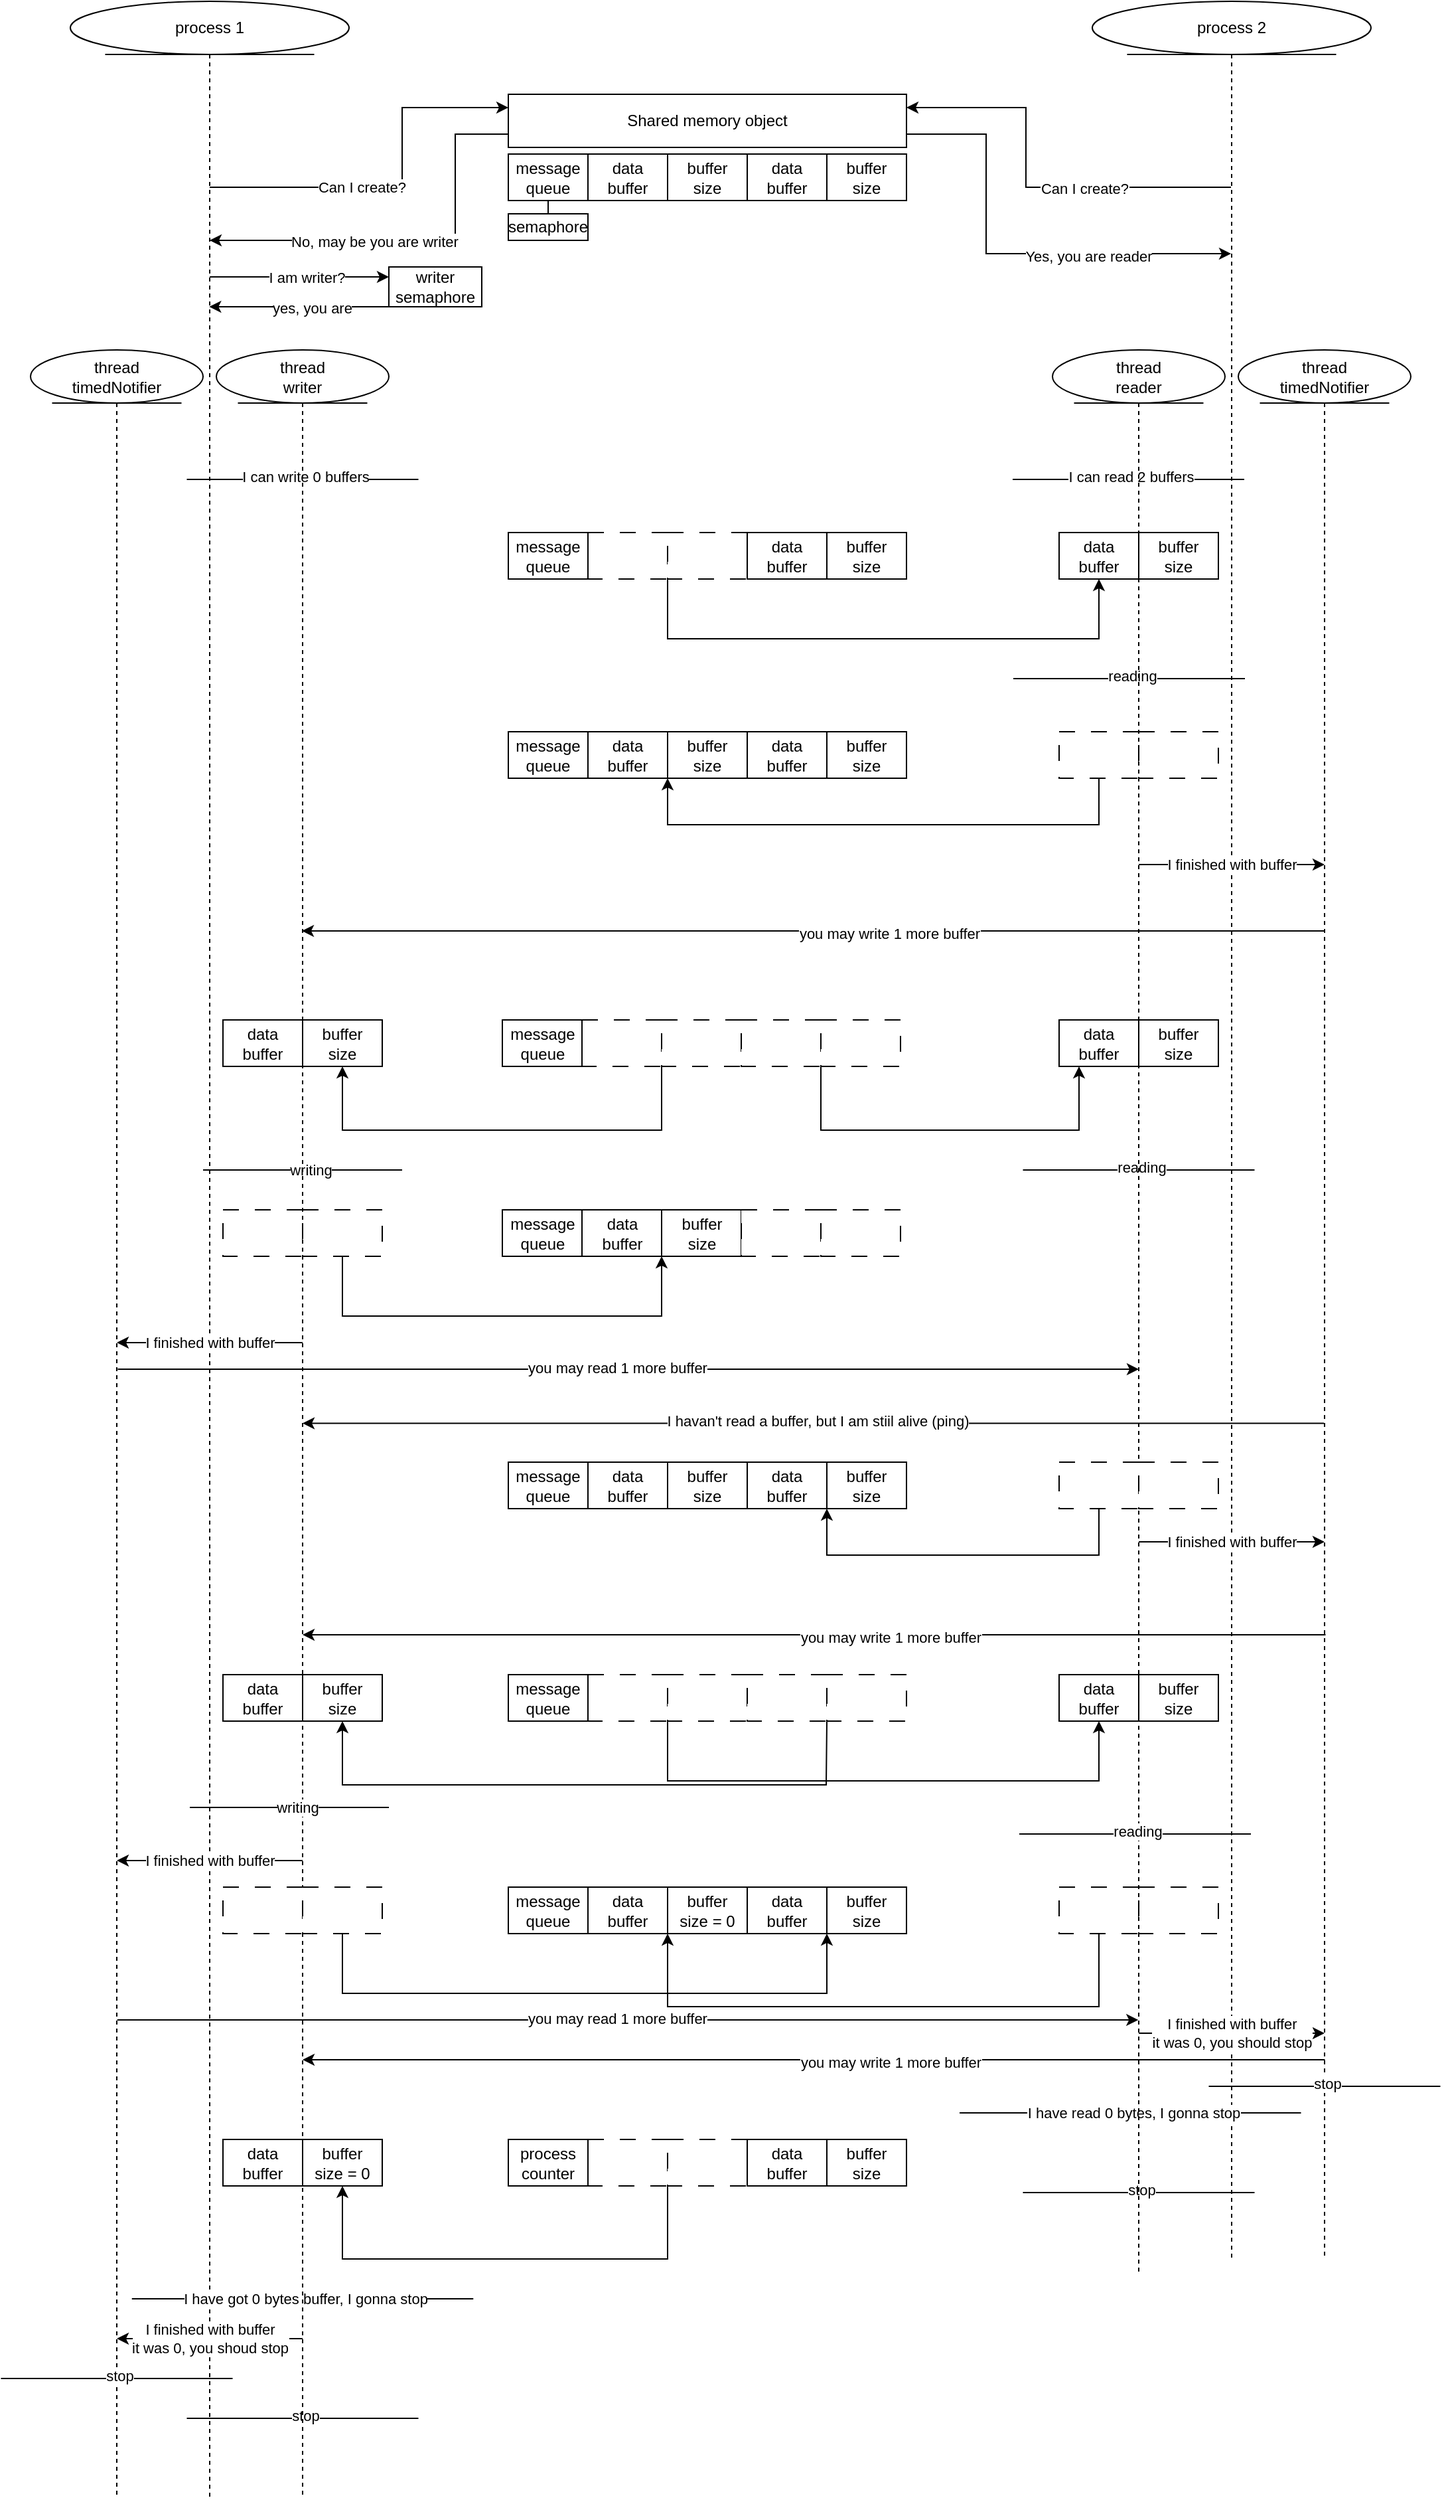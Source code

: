 <mxfile version="24.5.4" type="device">
  <diagram name="Страница — 1" id="9I8aXV5J5BkNfaQTiB17">
    <mxGraphModel dx="2069" dy="820" grid="1" gridSize="10" guides="1" tooltips="1" connect="1" arrows="1" fold="1" page="1" pageScale="1" pageWidth="827" pageHeight="1169" math="0" shadow="0">
      <root>
        <mxCell id="0" />
        <mxCell id="1" parent="0" />
        <mxCell id="X78c8GKSbH_yiS5C05WD-1" value="process 2" style="shape=umlLifeline;perimeter=lifelinePerimeter;whiteSpace=wrap;html=1;container=1;dropTarget=0;collapsible=0;recursiveResize=0;outlineConnect=0;portConstraint=eastwest;newEdgeStyle={&quot;curved&quot;:0,&quot;rounded&quot;:0};participant=umlEntity;size=40;" parent="1" vertex="1">
          <mxGeometry x="670" y="40" width="210" height="1700" as="geometry" />
        </mxCell>
        <mxCell id="X78c8GKSbH_yiS5C05WD-3" value="process 1" style="shape=umlLifeline;perimeter=lifelinePerimeter;whiteSpace=wrap;html=1;container=1;dropTarget=0;collapsible=0;recursiveResize=0;outlineConnect=0;portConstraint=eastwest;newEdgeStyle={&quot;curved&quot;:0,&quot;rounded&quot;:0};participant=umlEntity;" parent="1" vertex="1">
          <mxGeometry x="-100" y="40" width="210" height="1880" as="geometry" />
        </mxCell>
        <mxCell id="X78c8GKSbH_yiS5C05WD-4" value="Shared memory object" style="rounded=0;whiteSpace=wrap;html=1;" parent="1" vertex="1">
          <mxGeometry x="230" y="110" width="300" height="40" as="geometry" />
        </mxCell>
        <mxCell id="X78c8GKSbH_yiS5C05WD-5" value="data&lt;br&gt;buffer" style="rounded=0;whiteSpace=wrap;html=1;" parent="1" vertex="1">
          <mxGeometry x="290" y="155" width="60" height="35" as="geometry" />
        </mxCell>
        <mxCell id="X78c8GKSbH_yiS5C05WD-6" value="buffer&lt;br&gt;size" style="rounded=0;whiteSpace=wrap;html=1;" parent="1" vertex="1">
          <mxGeometry x="350" y="155" width="60" height="35" as="geometry" />
        </mxCell>
        <mxCell id="X78c8GKSbH_yiS5C05WD-7" value="message&lt;br&gt;queue" style="rounded=0;whiteSpace=wrap;html=1;" parent="1" vertex="1">
          <mxGeometry x="230" y="155" width="60" height="35" as="geometry" />
        </mxCell>
        <mxCell id="X78c8GKSbH_yiS5C05WD-9" value="data&lt;br&gt;buffer" style="rounded=0;whiteSpace=wrap;html=1;" parent="1" vertex="1">
          <mxGeometry x="410" y="155" width="60" height="35" as="geometry" />
        </mxCell>
        <mxCell id="X78c8GKSbH_yiS5C05WD-10" value="buffer&lt;div&gt;size&lt;/div&gt;" style="rounded=0;whiteSpace=wrap;html=1;" parent="1" vertex="1">
          <mxGeometry x="470" y="155" width="60" height="35" as="geometry" />
        </mxCell>
        <mxCell id="X78c8GKSbH_yiS5C05WD-11" value="" style="endArrow=classic;html=1;rounded=0;entryX=0;entryY=0.25;entryDx=0;entryDy=0;" parent="1" source="X78c8GKSbH_yiS5C05WD-3" target="X78c8GKSbH_yiS5C05WD-4" edge="1">
          <mxGeometry width="50" height="50" relative="1" as="geometry">
            <mxPoint x="390" y="450" as="sourcePoint" />
            <mxPoint x="250" y="200" as="targetPoint" />
            <Array as="points">
              <mxPoint x="150" y="180" />
              <mxPoint x="150" y="120" />
            </Array>
          </mxGeometry>
        </mxCell>
        <mxCell id="X78c8GKSbH_yiS5C05WD-12" value="Can I create?&amp;nbsp;" style="edgeLabel;html=1;align=center;verticalAlign=middle;resizable=0;points=[];" parent="X78c8GKSbH_yiS5C05WD-11" vertex="1" connectable="0">
          <mxGeometry x="-0.197" relative="1" as="geometry">
            <mxPoint x="1" as="offset" />
          </mxGeometry>
        </mxCell>
        <mxCell id="X78c8GKSbH_yiS5C05WD-13" value="" style="endArrow=classic;html=1;rounded=0;entryX=1;entryY=0.25;entryDx=0;entryDy=0;" parent="1" source="X78c8GKSbH_yiS5C05WD-1" target="X78c8GKSbH_yiS5C05WD-4" edge="1">
          <mxGeometry width="50" height="50" relative="1" as="geometry">
            <mxPoint x="624.5" y="240" as="sourcePoint" />
            <mxPoint x="282" y="190" as="targetPoint" />
            <Array as="points">
              <mxPoint x="620" y="180" />
              <mxPoint x="620" y="120" />
            </Array>
          </mxGeometry>
        </mxCell>
        <mxCell id="X78c8GKSbH_yiS5C05WD-14" value="Can I create?" style="edgeLabel;html=1;align=center;verticalAlign=middle;resizable=0;points=[];" parent="X78c8GKSbH_yiS5C05WD-13" vertex="1" connectable="0">
          <mxGeometry x="-0.27" y="1" relative="1" as="geometry">
            <mxPoint as="offset" />
          </mxGeometry>
        </mxCell>
        <mxCell id="X78c8GKSbH_yiS5C05WD-19" value="" style="rounded=0;whiteSpace=wrap;html=1;dashed=1;dashPattern=12 12;" parent="1" vertex="1">
          <mxGeometry x="290" y="440" width="60" height="35" as="geometry" />
        </mxCell>
        <mxCell id="X78c8GKSbH_yiS5C05WD-20" value="" style="rounded=0;whiteSpace=wrap;html=1;dashed=1;dashPattern=12 12;" parent="1" vertex="1">
          <mxGeometry x="350" y="440" width="60" height="35" as="geometry" />
        </mxCell>
        <mxCell id="X78c8GKSbH_yiS5C05WD-21" value="message&lt;br&gt;queue" style="rounded=0;whiteSpace=wrap;html=1;" parent="1" vertex="1">
          <mxGeometry x="230" y="440" width="60" height="35" as="geometry" />
        </mxCell>
        <mxCell id="X78c8GKSbH_yiS5C05WD-22" value="data&lt;br&gt;buffer" style="rounded=0;whiteSpace=wrap;html=1;" parent="1" vertex="1">
          <mxGeometry x="410" y="440" width="60" height="35" as="geometry" />
        </mxCell>
        <mxCell id="X78c8GKSbH_yiS5C05WD-23" value="buffer&lt;div&gt;size&lt;/div&gt;" style="rounded=0;whiteSpace=wrap;html=1;" parent="1" vertex="1">
          <mxGeometry x="470" y="440" width="60" height="35" as="geometry" />
        </mxCell>
        <mxCell id="X78c8GKSbH_yiS5C05WD-24" value="data&lt;br&gt;buffer" style="rounded=0;whiteSpace=wrap;html=1;" parent="1" vertex="1">
          <mxGeometry x="645" y="440" width="60" height="35" as="geometry" />
        </mxCell>
        <mxCell id="X78c8GKSbH_yiS5C05WD-25" value="buffer&lt;br&gt;size" style="rounded=0;whiteSpace=wrap;html=1;" parent="1" vertex="1">
          <mxGeometry x="705" y="440" width="60" height="35" as="geometry" />
        </mxCell>
        <mxCell id="X78c8GKSbH_yiS5C05WD-26" value="" style="endArrow=classic;html=1;rounded=0;exitX=0;exitY=1;exitDx=0;exitDy=0;entryX=0.5;entryY=1;entryDx=0;entryDy=0;" parent="1" edge="1" target="X78c8GKSbH_yiS5C05WD-24">
          <mxGeometry width="50" height="50" relative="1" as="geometry">
            <mxPoint x="350" y="475" as="sourcePoint" />
            <mxPoint x="610" y="475" as="targetPoint" />
            <Array as="points">
              <mxPoint x="350" y="520" />
              <mxPoint x="675" y="520" />
            </Array>
          </mxGeometry>
        </mxCell>
        <mxCell id="X78c8GKSbH_yiS5C05WD-27" value="" style="endArrow=classic;html=1;rounded=0;" parent="1" edge="1">
          <mxGeometry width="50" height="50" relative="1" as="geometry">
            <mxPoint x="844.5" y="740" as="sourcePoint" />
            <mxPoint x="74.5" y="740" as="targetPoint" />
          </mxGeometry>
        </mxCell>
        <mxCell id="X78c8GKSbH_yiS5C05WD-28" value="you may write 1 more buffer" style="edgeLabel;html=1;align=center;verticalAlign=middle;resizable=0;points=[];" parent="X78c8GKSbH_yiS5C05WD-27" vertex="1" connectable="0">
          <mxGeometry x="-0.149" y="2" relative="1" as="geometry">
            <mxPoint as="offset" />
          </mxGeometry>
        </mxCell>
        <mxCell id="X78c8GKSbH_yiS5C05WD-40" value="" style="rounded=0;whiteSpace=wrap;html=1;dashed=1;dashPattern=12 12;" parent="1" vertex="1">
          <mxGeometry x="645" y="590" width="60" height="35" as="geometry" />
        </mxCell>
        <mxCell id="X78c8GKSbH_yiS5C05WD-41" value="" style="rounded=0;whiteSpace=wrap;html=1;dashed=1;dashPattern=12 12;" parent="1" vertex="1">
          <mxGeometry x="705" y="590" width="60" height="35" as="geometry" />
        </mxCell>
        <mxCell id="X78c8GKSbH_yiS5C05WD-42" value="" style="endArrow=none;html=1;rounded=0;" parent="1" edge="1">
          <mxGeometry width="50" height="50" relative="1" as="geometry">
            <mxPoint x="610.5" y="550" as="sourcePoint" />
            <mxPoint x="785" y="550" as="targetPoint" />
          </mxGeometry>
        </mxCell>
        <mxCell id="X78c8GKSbH_yiS5C05WD-43" value="reading" style="edgeLabel;html=1;align=center;verticalAlign=middle;resizable=0;points=[];" parent="X78c8GKSbH_yiS5C05WD-42" vertex="1" connectable="0">
          <mxGeometry x="0.02" y="2" relative="1" as="geometry">
            <mxPoint as="offset" />
          </mxGeometry>
        </mxCell>
        <mxCell id="X78c8GKSbH_yiS5C05WD-50" value="data&lt;br&gt;buffer" style="rounded=0;whiteSpace=wrap;html=1;" parent="1" vertex="1">
          <mxGeometry x="290" y="590" width="60" height="35" as="geometry" />
        </mxCell>
        <mxCell id="X78c8GKSbH_yiS5C05WD-51" value="buffer&lt;br&gt;size" style="rounded=0;whiteSpace=wrap;html=1;" parent="1" vertex="1">
          <mxGeometry x="350" y="590" width="60" height="35" as="geometry" />
        </mxCell>
        <mxCell id="X78c8GKSbH_yiS5C05WD-52" value="message&lt;br&gt;queue" style="rounded=0;whiteSpace=wrap;html=1;" parent="1" vertex="1">
          <mxGeometry x="230" y="590" width="60" height="35" as="geometry" />
        </mxCell>
        <mxCell id="X78c8GKSbH_yiS5C05WD-53" value="data&lt;br&gt;buffer" style="rounded=0;whiteSpace=wrap;html=1;" parent="1" vertex="1">
          <mxGeometry x="410" y="590" width="60" height="35" as="geometry" />
        </mxCell>
        <mxCell id="X78c8GKSbH_yiS5C05WD-54" value="buffer&lt;div&gt;size&lt;/div&gt;" style="rounded=0;whiteSpace=wrap;html=1;" parent="1" vertex="1">
          <mxGeometry x="470" y="590" width="60" height="35" as="geometry" />
        </mxCell>
        <mxCell id="X78c8GKSbH_yiS5C05WD-55" value="" style="endArrow=classic;html=1;rounded=0;exitX=0.5;exitY=1;exitDx=0;exitDy=0;entryX=0;entryY=1;entryDx=0;entryDy=0;" parent="1" source="X78c8GKSbH_yiS5C05WD-40" target="X78c8GKSbH_yiS5C05WD-51" edge="1">
          <mxGeometry width="50" height="50" relative="1" as="geometry">
            <mxPoint x="605" y="725" as="sourcePoint" />
            <mxPoint x="340" y="660" as="targetPoint" />
            <Array as="points">
              <mxPoint x="675" y="660" />
              <mxPoint x="350" y="660" />
            </Array>
          </mxGeometry>
        </mxCell>
        <mxCell id="X78c8GKSbH_yiS5C05WD-56" value="" style="rounded=0;whiteSpace=wrap;html=1;dashed=1;dashPattern=12 12;" parent="1" vertex="1">
          <mxGeometry x="285.5" y="807" width="60" height="35" as="geometry" />
        </mxCell>
        <mxCell id="X78c8GKSbH_yiS5C05WD-57" value="" style="rounded=0;whiteSpace=wrap;html=1;dashed=1;dashPattern=12 12;" parent="1" vertex="1">
          <mxGeometry x="345.5" y="807" width="60" height="35" as="geometry" />
        </mxCell>
        <mxCell id="X78c8GKSbH_yiS5C05WD-58" value="message&lt;br&gt;queue" style="rounded=0;whiteSpace=wrap;html=1;" parent="1" vertex="1">
          <mxGeometry x="225.5" y="807" width="60" height="35" as="geometry" />
        </mxCell>
        <mxCell id="X78c8GKSbH_yiS5C05WD-59" value="" style="rounded=0;whiteSpace=wrap;html=1;dashed=1;dashPattern=12 12;" parent="1" vertex="1">
          <mxGeometry x="405.5" y="807" width="60" height="35" as="geometry" />
        </mxCell>
        <mxCell id="X78c8GKSbH_yiS5C05WD-60" value="" style="rounded=0;whiteSpace=wrap;html=1;dashed=1;dashPattern=12 12;" parent="1" vertex="1">
          <mxGeometry x="465.5" y="807" width="60" height="35" as="geometry" />
        </mxCell>
        <mxCell id="X78c8GKSbH_yiS5C05WD-61" value="" style="endArrow=classic;html=1;rounded=0;exitX=0;exitY=1;exitDx=0;exitDy=0;entryX=0.5;entryY=1;entryDx=0;entryDy=0;" parent="1" source="X78c8GKSbH_yiS5C05WD-57" target="X78c8GKSbH_yiS5C05WD-65" edge="1">
          <mxGeometry width="50" height="50" relative="1" as="geometry">
            <mxPoint x="385.5" y="740" as="sourcePoint" />
            <mxPoint x="245.5" y="890" as="targetPoint" />
            <Array as="points">
              <mxPoint x="345.5" y="890" />
              <mxPoint x="105" y="890" />
            </Array>
          </mxGeometry>
        </mxCell>
        <mxCell id="X78c8GKSbH_yiS5C05WD-62" value="data&lt;br&gt;buffer" style="rounded=0;whiteSpace=wrap;html=1;" parent="1" vertex="1">
          <mxGeometry x="645" y="807" width="60" height="35" as="geometry" />
        </mxCell>
        <mxCell id="X78c8GKSbH_yiS5C05WD-63" value="buffer&lt;br&gt;size" style="rounded=0;whiteSpace=wrap;html=1;" parent="1" vertex="1">
          <mxGeometry x="705" y="807" width="60" height="35" as="geometry" />
        </mxCell>
        <mxCell id="X78c8GKSbH_yiS5C05WD-64" value="data&lt;br&gt;buffer" style="rounded=0;whiteSpace=wrap;html=1;" parent="1" vertex="1">
          <mxGeometry x="15" y="807" width="60" height="35" as="geometry" />
        </mxCell>
        <mxCell id="X78c8GKSbH_yiS5C05WD-65" value="buffer&lt;br&gt;size" style="rounded=0;whiteSpace=wrap;html=1;" parent="1" vertex="1">
          <mxGeometry x="75" y="807" width="60" height="35" as="geometry" />
        </mxCell>
        <mxCell id="X78c8GKSbH_yiS5C05WD-66" value="" style="endArrow=classic;html=1;rounded=0;exitX=1;exitY=1;exitDx=0;exitDy=0;entryX=0.25;entryY=1;entryDx=0;entryDy=0;" parent="1" source="X78c8GKSbH_yiS5C05WD-59" target="X78c8GKSbH_yiS5C05WD-62" edge="1">
          <mxGeometry width="50" height="50" relative="1" as="geometry">
            <mxPoint x="385.5" y="740" as="sourcePoint" />
            <mxPoint x="505.5" y="900" as="targetPoint" />
            <Array as="points">
              <mxPoint x="465.5" y="890" />
              <mxPoint x="660" y="890" />
            </Array>
          </mxGeometry>
        </mxCell>
        <mxCell id="X78c8GKSbH_yiS5C05WD-69" value="data&lt;br&gt;buffer" style="rounded=0;whiteSpace=wrap;html=1;" parent="1" vertex="1">
          <mxGeometry x="285.5" y="950" width="60" height="35" as="geometry" />
        </mxCell>
        <mxCell id="X78c8GKSbH_yiS5C05WD-70" value="buffer&lt;br&gt;size" style="rounded=0;whiteSpace=wrap;html=1;" parent="1" vertex="1">
          <mxGeometry x="345.5" y="950" width="60" height="35" as="geometry" />
        </mxCell>
        <mxCell id="X78c8GKSbH_yiS5C05WD-71" value="message&lt;br&gt;queue" style="rounded=0;whiteSpace=wrap;html=1;" parent="1" vertex="1">
          <mxGeometry x="225.5" y="950" width="60" height="35" as="geometry" />
        </mxCell>
        <mxCell id="X78c8GKSbH_yiS5C05WD-72" value="" style="rounded=0;whiteSpace=wrap;html=1;dashed=1;dashPattern=12 12;" parent="1" vertex="1">
          <mxGeometry x="405.5" y="950" width="60" height="35" as="geometry" />
        </mxCell>
        <mxCell id="X78c8GKSbH_yiS5C05WD-73" value="" style="rounded=0;whiteSpace=wrap;html=1;dashed=1;dashPattern=12 12;" parent="1" vertex="1">
          <mxGeometry x="465.5" y="950" width="60" height="35" as="geometry" />
        </mxCell>
        <mxCell id="X78c8GKSbH_yiS5C05WD-74" value="" style="rounded=0;whiteSpace=wrap;html=1;dashed=1;dashPattern=12 12;" parent="1" vertex="1">
          <mxGeometry x="15" y="950" width="60" height="35" as="geometry" />
        </mxCell>
        <mxCell id="X78c8GKSbH_yiS5C05WD-75" value="" style="rounded=0;whiteSpace=wrap;html=1;dashed=1;dashPattern=12 12;" parent="1" vertex="1">
          <mxGeometry x="75" y="950" width="60" height="35" as="geometry" />
        </mxCell>
        <mxCell id="X78c8GKSbH_yiS5C05WD-76" value="" style="endArrow=classic;html=1;rounded=0;exitX=0.5;exitY=1;exitDx=0;exitDy=0;entryX=0;entryY=1;entryDx=0;entryDy=0;" parent="1" source="X78c8GKSbH_yiS5C05WD-75" target="X78c8GKSbH_yiS5C05WD-70" edge="1">
          <mxGeometry width="50" height="50" relative="1" as="geometry">
            <mxPoint x="385.5" y="870" as="sourcePoint" />
            <mxPoint x="275.5" y="1030" as="targetPoint" />
            <Array as="points">
              <mxPoint x="105" y="1030" />
              <mxPoint x="345.5" y="1030" />
            </Array>
          </mxGeometry>
        </mxCell>
        <mxCell id="X78c8GKSbH_yiS5C05WD-77" value="" style="endArrow=classic;html=1;rounded=0;" parent="1" edge="1">
          <mxGeometry width="50" height="50" relative="1" as="geometry">
            <mxPoint x="-64.25" y="1070" as="sourcePoint" />
            <mxPoint x="705" y="1070" as="targetPoint" />
          </mxGeometry>
        </mxCell>
        <mxCell id="X78c8GKSbH_yiS5C05WD-78" value="you may read 1 more buffer" style="edgeLabel;html=1;align=center;verticalAlign=middle;resizable=0;points=[];" parent="X78c8GKSbH_yiS5C05WD-77" vertex="1" connectable="0">
          <mxGeometry x="-0.023" y="1" relative="1" as="geometry">
            <mxPoint as="offset" />
          </mxGeometry>
        </mxCell>
        <mxCell id="X78c8GKSbH_yiS5C05WD-79" value="" style="endArrow=none;html=1;rounded=0;" parent="1" edge="1">
          <mxGeometry width="50" height="50" relative="1" as="geometry">
            <mxPoint y="920" as="sourcePoint" />
            <mxPoint x="150" y="920" as="targetPoint" />
          </mxGeometry>
        </mxCell>
        <mxCell id="X78c8GKSbH_yiS5C05WD-80" value="writing" style="edgeLabel;html=1;align=center;verticalAlign=middle;resizable=0;points=[];" parent="X78c8GKSbH_yiS5C05WD-79" vertex="1" connectable="0">
          <mxGeometry x="0.08" relative="1" as="geometry">
            <mxPoint as="offset" />
          </mxGeometry>
        </mxCell>
        <mxCell id="X78c8GKSbH_yiS5C05WD-83" value="" style="endArrow=none;html=1;rounded=0;" parent="1" edge="1">
          <mxGeometry width="50" height="50" relative="1" as="geometry">
            <mxPoint x="827.25" y="1630" as="sourcePoint" />
            <mxPoint x="570" y="1630" as="targetPoint" />
          </mxGeometry>
        </mxCell>
        <mxCell id="X78c8GKSbH_yiS5C05WD-84" value="I have read 0 bytes, I gonna stop" style="edgeLabel;html=1;align=center;verticalAlign=middle;resizable=0;points=[];" parent="X78c8GKSbH_yiS5C05WD-83" vertex="1" connectable="0">
          <mxGeometry x="0.217" y="-2" relative="1" as="geometry">
            <mxPoint x="30" y="2" as="offset" />
          </mxGeometry>
        </mxCell>
        <mxCell id="X78c8GKSbH_yiS5C05WD-85" value="" style="endArrow=none;html=1;rounded=0;" parent="1" edge="1">
          <mxGeometry width="50" height="50" relative="1" as="geometry">
            <mxPoint x="617.75" y="920" as="sourcePoint" />
            <mxPoint x="792.25" y="920" as="targetPoint" />
          </mxGeometry>
        </mxCell>
        <mxCell id="X78c8GKSbH_yiS5C05WD-86" value="reading" style="edgeLabel;html=1;align=center;verticalAlign=middle;resizable=0;points=[];" parent="X78c8GKSbH_yiS5C05WD-85" vertex="1" connectable="0">
          <mxGeometry x="0.02" y="2" relative="1" as="geometry">
            <mxPoint as="offset" />
          </mxGeometry>
        </mxCell>
        <mxCell id="X78c8GKSbH_yiS5C05WD-87" value="" style="rounded=0;whiteSpace=wrap;html=1;dashed=1;dashPattern=12 12;" parent="1" vertex="1">
          <mxGeometry x="645" y="1460" width="60" height="35" as="geometry" />
        </mxCell>
        <mxCell id="X78c8GKSbH_yiS5C05WD-88" value="" style="rounded=0;whiteSpace=wrap;html=1;dashed=1;dashPattern=12 12;" parent="1" vertex="1">
          <mxGeometry x="705" y="1460" width="60" height="35" as="geometry" />
        </mxCell>
        <mxCell id="X78c8GKSbH_yiS5C05WD-89" value="data&lt;br&gt;buffer" style="rounded=0;whiteSpace=wrap;html=1;" parent="1" vertex="1">
          <mxGeometry x="290" y="1460" width="60" height="35" as="geometry" />
        </mxCell>
        <mxCell id="X78c8GKSbH_yiS5C05WD-90" value="buffer&lt;br&gt;size = 0" style="rounded=0;whiteSpace=wrap;html=1;" parent="1" vertex="1">
          <mxGeometry x="350" y="1460" width="60" height="35" as="geometry" />
        </mxCell>
        <mxCell id="X78c8GKSbH_yiS5C05WD-91" value="message&lt;br&gt;queue" style="rounded=0;whiteSpace=wrap;html=1;" parent="1" vertex="1">
          <mxGeometry x="230" y="1460" width="60" height="35" as="geometry" />
        </mxCell>
        <mxCell id="X78c8GKSbH_yiS5C05WD-92" value="data&lt;br&gt;buffer" style="rounded=0;whiteSpace=wrap;html=1;" parent="1" vertex="1">
          <mxGeometry x="410" y="1460" width="60" height="35" as="geometry" />
        </mxCell>
        <mxCell id="X78c8GKSbH_yiS5C05WD-93" value="buffer&lt;div&gt;size&lt;/div&gt;" style="rounded=0;whiteSpace=wrap;html=1;" parent="1" vertex="1">
          <mxGeometry x="470" y="1460" width="60" height="35" as="geometry" />
        </mxCell>
        <mxCell id="X78c8GKSbH_yiS5C05WD-94" value="" style="endArrow=classic;html=1;rounded=0;exitX=0.5;exitY=1;exitDx=0;exitDy=0;entryX=1;entryY=1;entryDx=0;entryDy=0;" parent="1" source="X78c8GKSbH_yiS5C05WD-87" target="X78c8GKSbH_yiS5C05WD-89" edge="1">
          <mxGeometry width="50" height="50" relative="1" as="geometry">
            <mxPoint x="390" y="1280" as="sourcePoint" />
            <mxPoint x="440" y="1230" as="targetPoint" />
            <Array as="points">
              <mxPoint x="675" y="1550" />
              <mxPoint x="350" y="1550" />
            </Array>
          </mxGeometry>
        </mxCell>
        <mxCell id="X78c8GKSbH_yiS5C05WD-96" value="" style="endArrow=none;html=1;rounded=0;" parent="1" edge="1">
          <mxGeometry width="50" height="50" relative="1" as="geometry">
            <mxPoint x="617.75" y="1690" as="sourcePoint" />
            <mxPoint x="792.25" y="1690" as="targetPoint" />
          </mxGeometry>
        </mxCell>
        <mxCell id="X78c8GKSbH_yiS5C05WD-97" value="stop" style="edgeLabel;html=1;align=center;verticalAlign=middle;resizable=0;points=[];" parent="X78c8GKSbH_yiS5C05WD-96" vertex="1" connectable="0">
          <mxGeometry x="0.02" y="2" relative="1" as="geometry">
            <mxPoint as="offset" />
          </mxGeometry>
        </mxCell>
        <mxCell id="X78c8GKSbH_yiS5C05WD-98" value="" style="endArrow=classic;html=1;rounded=0;" parent="1" edge="1">
          <mxGeometry width="50" height="50" relative="1" as="geometry">
            <mxPoint x="845.75" y="1270" as="sourcePoint" />
            <mxPoint x="75" y="1270" as="targetPoint" />
          </mxGeometry>
        </mxCell>
        <mxCell id="X78c8GKSbH_yiS5C05WD-99" value="you may write 1 more buffer" style="edgeLabel;html=1;align=center;verticalAlign=middle;resizable=0;points=[];" parent="X78c8GKSbH_yiS5C05WD-98" vertex="1" connectable="0">
          <mxGeometry x="-0.149" y="2" relative="1" as="geometry">
            <mxPoint as="offset" />
          </mxGeometry>
        </mxCell>
        <mxCell id="X78c8GKSbH_yiS5C05WD-105" value="" style="rounded=0;whiteSpace=wrap;html=1;dashed=1;dashPattern=12 12;" parent="1" vertex="1">
          <mxGeometry x="290" y="1650" width="60" height="35" as="geometry" />
        </mxCell>
        <mxCell id="X78c8GKSbH_yiS5C05WD-106" value="" style="rounded=0;whiteSpace=wrap;html=1;dashed=1;dashPattern=12 12;" parent="1" vertex="1">
          <mxGeometry x="350" y="1650" width="60" height="35" as="geometry" />
        </mxCell>
        <mxCell id="X78c8GKSbH_yiS5C05WD-107" value="process counter" style="rounded=0;whiteSpace=wrap;html=1;" parent="1" vertex="1">
          <mxGeometry x="230" y="1650" width="60" height="35" as="geometry" />
        </mxCell>
        <mxCell id="X78c8GKSbH_yiS5C05WD-108" value="data&lt;br&gt;buffer" style="rounded=0;whiteSpace=wrap;html=1;" parent="1" vertex="1">
          <mxGeometry x="410" y="1650" width="60" height="35" as="geometry" />
        </mxCell>
        <mxCell id="X78c8GKSbH_yiS5C05WD-109" value="buffer&lt;div&gt;size&lt;/div&gt;" style="rounded=0;whiteSpace=wrap;html=1;" parent="1" vertex="1">
          <mxGeometry x="470" y="1650" width="60" height="35" as="geometry" />
        </mxCell>
        <mxCell id="X78c8GKSbH_yiS5C05WD-110" value="data&lt;br&gt;buffer" style="rounded=0;whiteSpace=wrap;html=1;" parent="1" vertex="1">
          <mxGeometry x="15" y="1650" width="60" height="35" as="geometry" />
        </mxCell>
        <mxCell id="X78c8GKSbH_yiS5C05WD-111" value="buffer&lt;br&gt;size = 0" style="rounded=0;whiteSpace=wrap;html=1;" parent="1" vertex="1">
          <mxGeometry x="75" y="1650" width="60" height="35" as="geometry" />
        </mxCell>
        <mxCell id="X78c8GKSbH_yiS5C05WD-112" value="" style="endArrow=classic;html=1;rounded=0;exitX=0;exitY=1;exitDx=0;exitDy=0;entryX=0.5;entryY=1;entryDx=0;entryDy=0;" parent="1" source="X78c8GKSbH_yiS5C05WD-106" target="X78c8GKSbH_yiS5C05WD-111" edge="1">
          <mxGeometry width="50" height="50" relative="1" as="geometry">
            <mxPoint x="390" y="1470" as="sourcePoint" />
            <mxPoint x="330" y="1720" as="targetPoint" />
            <Array as="points">
              <mxPoint x="350" y="1740" />
              <mxPoint x="105" y="1740" />
            </Array>
          </mxGeometry>
        </mxCell>
        <mxCell id="X78c8GKSbH_yiS5C05WD-113" value="" style="endArrow=none;html=1;rounded=0;" parent="1" edge="1">
          <mxGeometry width="50" height="50" relative="1" as="geometry">
            <mxPoint x="203.63" y="1770" as="sourcePoint" />
            <mxPoint x="-53.62" y="1770" as="targetPoint" />
          </mxGeometry>
        </mxCell>
        <mxCell id="X78c8GKSbH_yiS5C05WD-114" value="I have got 0 bytes buffer, I gonna stop" style="edgeLabel;html=1;align=center;verticalAlign=middle;resizable=0;points=[];" parent="X78c8GKSbH_yiS5C05WD-113" vertex="1" connectable="0">
          <mxGeometry x="0.217" y="-2" relative="1" as="geometry">
            <mxPoint x="30" y="2" as="offset" />
          </mxGeometry>
        </mxCell>
        <mxCell id="X78c8GKSbH_yiS5C05WD-115" value="" style="endArrow=none;html=1;rounded=0;" parent="1" edge="1">
          <mxGeometry width="50" height="50" relative="1" as="geometry">
            <mxPoint x="-12.25" y="1860" as="sourcePoint" />
            <mxPoint x="162.25" y="1860" as="targetPoint" />
          </mxGeometry>
        </mxCell>
        <mxCell id="X78c8GKSbH_yiS5C05WD-116" value="stop" style="edgeLabel;html=1;align=center;verticalAlign=middle;resizable=0;points=[];" parent="X78c8GKSbH_yiS5C05WD-115" vertex="1" connectable="0">
          <mxGeometry x="0.02" y="2" relative="1" as="geometry">
            <mxPoint as="offset" />
          </mxGeometry>
        </mxCell>
        <mxCell id="X78c8GKSbH_yiS5C05WD-118" value="" style="endArrow=none;html=1;rounded=0;" parent="1" edge="1">
          <mxGeometry width="50" height="50" relative="1" as="geometry">
            <mxPoint x="610" y="400" as="sourcePoint" />
            <mxPoint x="784.5" y="400" as="targetPoint" />
          </mxGeometry>
        </mxCell>
        <mxCell id="X78c8GKSbH_yiS5C05WD-119" value="I can read 2 buffers" style="edgeLabel;html=1;align=center;verticalAlign=middle;resizable=0;points=[];" parent="X78c8GKSbH_yiS5C05WD-118" vertex="1" connectable="0">
          <mxGeometry x="0.02" y="2" relative="1" as="geometry">
            <mxPoint as="offset" />
          </mxGeometry>
        </mxCell>
        <mxCell id="X78c8GKSbH_yiS5C05WD-120" value="" style="endArrow=none;html=1;rounded=0;" parent="1" edge="1">
          <mxGeometry width="50" height="50" relative="1" as="geometry">
            <mxPoint x="-12.25" y="400" as="sourcePoint" />
            <mxPoint x="162.25" y="400" as="targetPoint" />
          </mxGeometry>
        </mxCell>
        <mxCell id="X78c8GKSbH_yiS5C05WD-121" value="I can write 0 buffers" style="edgeLabel;html=1;align=center;verticalAlign=middle;resizable=0;points=[];" parent="X78c8GKSbH_yiS5C05WD-120" vertex="1" connectable="0">
          <mxGeometry x="0.02" y="2" relative="1" as="geometry">
            <mxPoint as="offset" />
          </mxGeometry>
        </mxCell>
        <mxCell id="64eUrDLeHwSw08tO9uKV-1" value="" style="endArrow=classic;html=1;rounded=0;exitX=0;exitY=0.75;exitDx=0;exitDy=0;" parent="1" source="X78c8GKSbH_yiS5C05WD-4" target="X78c8GKSbH_yiS5C05WD-3" edge="1">
          <mxGeometry width="50" height="50" relative="1" as="geometry">
            <mxPoint x="205.68" y="170" as="sourcePoint" />
            <mxPoint x="10" y="220" as="targetPoint" />
            <Array as="points">
              <mxPoint x="190" y="140" />
              <mxPoint x="190" y="220" />
            </Array>
          </mxGeometry>
        </mxCell>
        <mxCell id="64eUrDLeHwSw08tO9uKV-3" value="No, may be you are writer" style="edgeLabel;html=1;align=center;verticalAlign=middle;resizable=0;points=[];" parent="64eUrDLeHwSw08tO9uKV-1" vertex="1" connectable="0">
          <mxGeometry x="0.187" y="1" relative="1" as="geometry">
            <mxPoint as="offset" />
          </mxGeometry>
        </mxCell>
        <mxCell id="64eUrDLeHwSw08tO9uKV-4" value="" style="endArrow=classic;html=1;rounded=0;exitX=1;exitY=0.75;exitDx=0;exitDy=0;" parent="1" source="X78c8GKSbH_yiS5C05WD-4" target="X78c8GKSbH_yiS5C05WD-1" edge="1">
          <mxGeometry width="50" height="50" relative="1" as="geometry">
            <mxPoint x="470" y="270" as="sourcePoint" />
            <mxPoint x="520" y="220" as="targetPoint" />
            <Array as="points">
              <mxPoint x="590" y="140" />
              <mxPoint x="590" y="230" />
            </Array>
          </mxGeometry>
        </mxCell>
        <mxCell id="64eUrDLeHwSw08tO9uKV-5" value="Yes, you are reader" style="edgeLabel;html=1;align=center;verticalAlign=middle;resizable=0;points=[];" parent="64eUrDLeHwSw08tO9uKV-4" vertex="1" connectable="0">
          <mxGeometry x="0.353" y="-2" relative="1" as="geometry">
            <mxPoint as="offset" />
          </mxGeometry>
        </mxCell>
        <mxCell id="64eUrDLeHwSw08tO9uKV-6" value="semaphore" style="rounded=0;whiteSpace=wrap;html=1;" parent="1" vertex="1">
          <mxGeometry x="230" y="200" width="60" height="20" as="geometry" />
        </mxCell>
        <mxCell id="64eUrDLeHwSw08tO9uKV-7" value="" style="endArrow=none;html=1;rounded=0;exitX=0.5;exitY=0;exitDx=0;exitDy=0;entryX=0.5;entryY=1;entryDx=0;entryDy=0;" parent="1" source="64eUrDLeHwSw08tO9uKV-6" target="X78c8GKSbH_yiS5C05WD-7" edge="1">
          <mxGeometry width="50" height="50" relative="1" as="geometry">
            <mxPoint x="460" y="270" as="sourcePoint" />
            <mxPoint x="510" y="220" as="targetPoint" />
          </mxGeometry>
        </mxCell>
        <mxCell id="wNw-z4KDCzL5sTPKI2BR-1" value="writer&lt;br&gt;semaphore" style="rounded=0;whiteSpace=wrap;html=1;" parent="1" vertex="1">
          <mxGeometry x="140" y="240" width="70" height="30" as="geometry" />
        </mxCell>
        <mxCell id="wNw-z4KDCzL5sTPKI2BR-3" value="" style="endArrow=classic;html=1;rounded=0;entryX=0;entryY=0.25;entryDx=0;entryDy=0;" parent="1" source="X78c8GKSbH_yiS5C05WD-3" target="wNw-z4KDCzL5sTPKI2BR-1" edge="1">
          <mxGeometry width="50" height="50" relative="1" as="geometry">
            <mxPoint x="270" y="330" as="sourcePoint" />
            <mxPoint x="320" y="280" as="targetPoint" />
          </mxGeometry>
        </mxCell>
        <mxCell id="wNw-z4KDCzL5sTPKI2BR-4" value="I am writer?" style="edgeLabel;html=1;align=center;verticalAlign=middle;resizable=0;points=[];" parent="wNw-z4KDCzL5sTPKI2BR-3" vertex="1" connectable="0">
          <mxGeometry x="0.084" relative="1" as="geometry">
            <mxPoint as="offset" />
          </mxGeometry>
        </mxCell>
        <mxCell id="wNw-z4KDCzL5sTPKI2BR-5" value="" style="endArrow=classic;html=1;rounded=0;exitX=0;exitY=0.75;exitDx=0;exitDy=0;" parent="1" edge="1">
          <mxGeometry width="50" height="50" relative="1" as="geometry">
            <mxPoint x="140.0" y="270" as="sourcePoint" />
            <mxPoint x="4.667" y="270" as="targetPoint" />
          </mxGeometry>
        </mxCell>
        <mxCell id="wNw-z4KDCzL5sTPKI2BR-6" value="yes, you are" style="edgeLabel;html=1;align=center;verticalAlign=middle;resizable=0;points=[];" parent="wNw-z4KDCzL5sTPKI2BR-5" vertex="1" connectable="0">
          <mxGeometry x="-0.133" y="1" relative="1" as="geometry">
            <mxPoint as="offset" />
          </mxGeometry>
        </mxCell>
        <mxCell id="w8xs6WO1gdG0CTa5vJn_-1" value="thread&lt;br&gt;timedNotifier" style="shape=umlLifeline;perimeter=lifelinePerimeter;whiteSpace=wrap;html=1;container=1;dropTarget=0;collapsible=0;recursiveResize=0;outlineConnect=0;portConstraint=eastwest;newEdgeStyle={&quot;curved&quot;:0,&quot;rounded&quot;:0};participant=umlEntity;" vertex="1" parent="1">
          <mxGeometry x="-130" y="302.5" width="130" height="1617.5" as="geometry" />
        </mxCell>
        <mxCell id="w8xs6WO1gdG0CTa5vJn_-2" value="thread&lt;br&gt;writer" style="shape=umlLifeline;perimeter=lifelinePerimeter;whiteSpace=wrap;html=1;container=1;dropTarget=0;collapsible=0;recursiveResize=0;outlineConnect=0;portConstraint=eastwest;newEdgeStyle={&quot;curved&quot;:0,&quot;rounded&quot;:0};participant=umlEntity;" vertex="1" parent="1">
          <mxGeometry x="10" y="302.5" width="130" height="1617.5" as="geometry" />
        </mxCell>
        <mxCell id="w8xs6WO1gdG0CTa5vJn_-3" value="thread&lt;br&gt;reader" style="shape=umlLifeline;perimeter=lifelinePerimeter;whiteSpace=wrap;html=1;container=1;dropTarget=0;collapsible=0;recursiveResize=0;outlineConnect=0;portConstraint=eastwest;newEdgeStyle={&quot;curved&quot;:0,&quot;rounded&quot;:0};participant=umlEntity;" vertex="1" parent="1">
          <mxGeometry x="640" y="302.5" width="130" height="1447.5" as="geometry" />
        </mxCell>
        <mxCell id="w8xs6WO1gdG0CTa5vJn_-4" value="thread&lt;br&gt;timedNotifier" style="shape=umlLifeline;perimeter=lifelinePerimeter;whiteSpace=wrap;html=1;container=1;dropTarget=0;collapsible=0;recursiveResize=0;outlineConnect=0;portConstraint=eastwest;newEdgeStyle={&quot;curved&quot;:0,&quot;rounded&quot;:0};participant=umlEntity;" vertex="1" parent="1">
          <mxGeometry x="780" y="302.5" width="130" height="1437.5" as="geometry" />
        </mxCell>
        <mxCell id="w8xs6WO1gdG0CTa5vJn_-5" value="" style="endArrow=classic;html=1;rounded=0;" edge="1" parent="1">
          <mxGeometry width="50" height="50" relative="1" as="geometry">
            <mxPoint x="705" y="690" as="sourcePoint" />
            <mxPoint x="845" y="690" as="targetPoint" />
          </mxGeometry>
        </mxCell>
        <mxCell id="w8xs6WO1gdG0CTa5vJn_-6" value="I finished with buffer" style="edgeLabel;html=1;align=center;verticalAlign=middle;resizable=0;points=[];" vertex="1" connectable="0" parent="w8xs6WO1gdG0CTa5vJn_-5">
          <mxGeometry x="0.243" y="1" relative="1" as="geometry">
            <mxPoint x="-17" y="1" as="offset" />
          </mxGeometry>
        </mxCell>
        <mxCell id="w8xs6WO1gdG0CTa5vJn_-7" value="" style="endArrow=classic;html=1;rounded=0;" edge="1" parent="1">
          <mxGeometry width="50" height="50" relative="1" as="geometry">
            <mxPoint x="75" y="1050" as="sourcePoint" />
            <mxPoint x="-65" y="1050" as="targetPoint" />
          </mxGeometry>
        </mxCell>
        <mxCell id="w8xs6WO1gdG0CTa5vJn_-8" value="I finished with buffer" style="edgeLabel;html=1;align=center;verticalAlign=middle;resizable=0;points=[];" vertex="1" connectable="0" parent="w8xs6WO1gdG0CTa5vJn_-7">
          <mxGeometry x="-0.243" y="3" relative="1" as="geometry">
            <mxPoint x="-17" y="-3" as="offset" />
          </mxGeometry>
        </mxCell>
        <mxCell id="w8xs6WO1gdG0CTa5vJn_-9" value="" style="endArrow=classic;html=1;rounded=0;entryX=0.5;entryY=0.65;entryDx=0;entryDy=0;entryPerimeter=0;" edge="1" parent="1">
          <mxGeometry width="50" height="50" relative="1" as="geometry">
            <mxPoint x="844.5" y="1110.755" as="sourcePoint" />
            <mxPoint x="75" y="1110.755" as="targetPoint" />
            <Array as="points" />
          </mxGeometry>
        </mxCell>
        <mxCell id="w8xs6WO1gdG0CTa5vJn_-10" value="I havan&#39;t read a buffer, but I am stiil alive (ping)" style="edgeLabel;html=1;align=center;verticalAlign=middle;resizable=0;points=[];" vertex="1" connectable="0" parent="w8xs6WO1gdG0CTa5vJn_-9">
          <mxGeometry x="-0.006" y="-2" relative="1" as="geometry">
            <mxPoint x="1" as="offset" />
          </mxGeometry>
        </mxCell>
        <mxCell id="w8xs6WO1gdG0CTa5vJn_-11" value="" style="rounded=0;whiteSpace=wrap;html=1;dashed=1;dashPattern=12 12;" vertex="1" parent="1">
          <mxGeometry x="290" y="1300" width="60" height="35" as="geometry" />
        </mxCell>
        <mxCell id="w8xs6WO1gdG0CTa5vJn_-12" value="" style="rounded=0;whiteSpace=wrap;html=1;dashed=1;dashPattern=12 12;" vertex="1" parent="1">
          <mxGeometry x="350" y="1300" width="60" height="35" as="geometry" />
        </mxCell>
        <mxCell id="w8xs6WO1gdG0CTa5vJn_-13" value="message&lt;br&gt;queue" style="rounded=0;whiteSpace=wrap;html=1;" vertex="1" parent="1">
          <mxGeometry x="230" y="1300" width="60" height="35" as="geometry" />
        </mxCell>
        <mxCell id="w8xs6WO1gdG0CTa5vJn_-14" value="" style="rounded=0;whiteSpace=wrap;html=1;dashed=1;dashPattern=12 12;" vertex="1" parent="1">
          <mxGeometry x="410" y="1300" width="60" height="35" as="geometry" />
        </mxCell>
        <mxCell id="w8xs6WO1gdG0CTa5vJn_-15" value="" style="rounded=0;whiteSpace=wrap;html=1;dashed=1;dashPattern=12 12;" vertex="1" parent="1">
          <mxGeometry x="470" y="1300" width="60" height="35" as="geometry" />
        </mxCell>
        <mxCell id="w8xs6WO1gdG0CTa5vJn_-16" value="" style="endArrow=classic;html=1;rounded=0;exitX=0.5;exitY=1;exitDx=0;exitDy=0;entryX=0.5;entryY=1;entryDx=0;entryDy=0;" edge="1" parent="1" target="w8xs6WO1gdG0CTa5vJn_-20">
          <mxGeometry width="50" height="50" relative="1" as="geometry">
            <mxPoint x="350" y="1335" as="sourcePoint" />
            <mxPoint x="591" y="1335" as="targetPoint" />
            <Array as="points">
              <mxPoint x="350" y="1380" />
              <mxPoint x="675" y="1380" />
            </Array>
          </mxGeometry>
        </mxCell>
        <mxCell id="w8xs6WO1gdG0CTa5vJn_-17" value="" style="endArrow=classic;html=1;rounded=0;exitX=0;exitY=1;exitDx=0;exitDy=0;entryX=0.5;entryY=1;entryDx=0;entryDy=0;" edge="1" parent="1" target="w8xs6WO1gdG0CTa5vJn_-19">
          <mxGeometry width="50" height="50" relative="1" as="geometry">
            <mxPoint x="470" y="1335" as="sourcePoint" />
            <mxPoint x="229" y="1335" as="targetPoint" />
            <Array as="points">
              <mxPoint x="469.5" y="1383" />
              <mxPoint x="105" y="1383" />
            </Array>
          </mxGeometry>
        </mxCell>
        <mxCell id="w8xs6WO1gdG0CTa5vJn_-18" value="data&lt;br&gt;buffer" style="rounded=0;whiteSpace=wrap;html=1;" vertex="1" parent="1">
          <mxGeometry x="15" y="1300" width="60" height="35" as="geometry" />
        </mxCell>
        <mxCell id="w8xs6WO1gdG0CTa5vJn_-19" value="buffer&lt;br&gt;size" style="rounded=0;whiteSpace=wrap;html=1;" vertex="1" parent="1">
          <mxGeometry x="75" y="1300" width="60" height="35" as="geometry" />
        </mxCell>
        <mxCell id="w8xs6WO1gdG0CTa5vJn_-20" value="data&lt;br&gt;buffer" style="rounded=0;whiteSpace=wrap;html=1;" vertex="1" parent="1">
          <mxGeometry x="645" y="1300" width="60" height="35" as="geometry" />
        </mxCell>
        <mxCell id="w8xs6WO1gdG0CTa5vJn_-21" value="buffer&lt;br&gt;size" style="rounded=0;whiteSpace=wrap;html=1;" vertex="1" parent="1">
          <mxGeometry x="705" y="1300" width="60" height="35" as="geometry" />
        </mxCell>
        <mxCell id="w8xs6WO1gdG0CTa5vJn_-22" value="" style="endArrow=none;html=1;rounded=0;" edge="1" parent="1">
          <mxGeometry width="50" height="50" relative="1" as="geometry">
            <mxPoint x="615" y="1420" as="sourcePoint" />
            <mxPoint x="789.5" y="1420" as="targetPoint" />
          </mxGeometry>
        </mxCell>
        <mxCell id="w8xs6WO1gdG0CTa5vJn_-23" value="reading" style="edgeLabel;html=1;align=center;verticalAlign=middle;resizable=0;points=[];" vertex="1" connectable="0" parent="w8xs6WO1gdG0CTa5vJn_-22">
          <mxGeometry x="0.02" y="2" relative="1" as="geometry">
            <mxPoint as="offset" />
          </mxGeometry>
        </mxCell>
        <mxCell id="w8xs6WO1gdG0CTa5vJn_-24" value="" style="endArrow=classic;html=1;rounded=0;" edge="1" parent="1">
          <mxGeometry width="50" height="50" relative="1" as="geometry">
            <mxPoint x="845.25" y="1590" as="sourcePoint" />
            <mxPoint x="75" y="1590" as="targetPoint" />
          </mxGeometry>
        </mxCell>
        <mxCell id="w8xs6WO1gdG0CTa5vJn_-25" value="you may write 1 more buffer" style="edgeLabel;html=1;align=center;verticalAlign=middle;resizable=0;points=[];" vertex="1" connectable="0" parent="w8xs6WO1gdG0CTa5vJn_-24">
          <mxGeometry x="-0.149" y="2" relative="1" as="geometry">
            <mxPoint as="offset" />
          </mxGeometry>
        </mxCell>
        <mxCell id="w8xs6WO1gdG0CTa5vJn_-26" value="" style="endArrow=none;html=1;rounded=0;" edge="1" parent="1">
          <mxGeometry width="50" height="50" relative="1" as="geometry">
            <mxPoint x="-10" y="1400" as="sourcePoint" />
            <mxPoint x="140" y="1400" as="targetPoint" />
          </mxGeometry>
        </mxCell>
        <mxCell id="w8xs6WO1gdG0CTa5vJn_-27" value="writing" style="edgeLabel;html=1;align=center;verticalAlign=middle;resizable=0;points=[];" vertex="1" connectable="0" parent="w8xs6WO1gdG0CTa5vJn_-26">
          <mxGeometry x="0.08" relative="1" as="geometry">
            <mxPoint as="offset" />
          </mxGeometry>
        </mxCell>
        <mxCell id="w8xs6WO1gdG0CTa5vJn_-28" value="" style="endArrow=classic;html=1;rounded=0;" edge="1" parent="1">
          <mxGeometry width="50" height="50" relative="1" as="geometry">
            <mxPoint x="75" y="1440" as="sourcePoint" />
            <mxPoint x="-65" y="1440" as="targetPoint" />
          </mxGeometry>
        </mxCell>
        <mxCell id="w8xs6WO1gdG0CTa5vJn_-29" value="I finished with buffer" style="edgeLabel;html=1;align=center;verticalAlign=middle;resizable=0;points=[];" vertex="1" connectable="0" parent="w8xs6WO1gdG0CTa5vJn_-28">
          <mxGeometry x="-0.243" y="3" relative="1" as="geometry">
            <mxPoint x="-17" y="-3" as="offset" />
          </mxGeometry>
        </mxCell>
        <mxCell id="w8xs6WO1gdG0CTa5vJn_-30" value="" style="rounded=0;whiteSpace=wrap;html=1;dashed=1;dashPattern=12 12;" vertex="1" parent="1">
          <mxGeometry x="645" y="1140" width="60" height="35" as="geometry" />
        </mxCell>
        <mxCell id="w8xs6WO1gdG0CTa5vJn_-31" value="" style="rounded=0;whiteSpace=wrap;html=1;dashed=1;dashPattern=12 12;" vertex="1" parent="1">
          <mxGeometry x="705" y="1140" width="60" height="35" as="geometry" />
        </mxCell>
        <mxCell id="w8xs6WO1gdG0CTa5vJn_-32" value="data&lt;br&gt;buffer" style="rounded=0;whiteSpace=wrap;html=1;" vertex="1" parent="1">
          <mxGeometry x="290" y="1140" width="60" height="35" as="geometry" />
        </mxCell>
        <mxCell id="w8xs6WO1gdG0CTa5vJn_-33" value="buffer&lt;br&gt;size" style="rounded=0;whiteSpace=wrap;html=1;" vertex="1" parent="1">
          <mxGeometry x="350" y="1140" width="60" height="35" as="geometry" />
        </mxCell>
        <mxCell id="w8xs6WO1gdG0CTa5vJn_-34" value="message&lt;br&gt;queue" style="rounded=0;whiteSpace=wrap;html=1;" vertex="1" parent="1">
          <mxGeometry x="230" y="1140" width="60" height="35" as="geometry" />
        </mxCell>
        <mxCell id="w8xs6WO1gdG0CTa5vJn_-35" value="data&lt;br&gt;buffer" style="rounded=0;whiteSpace=wrap;html=1;" vertex="1" parent="1">
          <mxGeometry x="410" y="1140" width="60" height="35" as="geometry" />
        </mxCell>
        <mxCell id="w8xs6WO1gdG0CTa5vJn_-36" value="buffer&lt;div&gt;size&lt;/div&gt;" style="rounded=0;whiteSpace=wrap;html=1;" vertex="1" parent="1">
          <mxGeometry x="470" y="1140" width="60" height="35" as="geometry" />
        </mxCell>
        <mxCell id="w8xs6WO1gdG0CTa5vJn_-37" value="" style="endArrow=classic;html=1;rounded=0;exitX=0.5;exitY=1;exitDx=0;exitDy=0;entryX=0;entryY=1;entryDx=0;entryDy=0;" edge="1" parent="1" source="w8xs6WO1gdG0CTa5vJn_-30" target="w8xs6WO1gdG0CTa5vJn_-36">
          <mxGeometry width="50" height="50" relative="1" as="geometry">
            <mxPoint x="605" y="1275" as="sourcePoint" />
            <mxPoint x="340" y="1210" as="targetPoint" />
            <Array as="points">
              <mxPoint x="675" y="1210" />
              <mxPoint x="470" y="1210" />
            </Array>
          </mxGeometry>
        </mxCell>
        <mxCell id="w8xs6WO1gdG0CTa5vJn_-38" value="" style="endArrow=classic;html=1;rounded=0;" edge="1" parent="1">
          <mxGeometry width="50" height="50" relative="1" as="geometry">
            <mxPoint x="705" y="1200" as="sourcePoint" />
            <mxPoint x="845" y="1200" as="targetPoint" />
          </mxGeometry>
        </mxCell>
        <mxCell id="w8xs6WO1gdG0CTa5vJn_-39" value="I finished with buffer" style="edgeLabel;html=1;align=center;verticalAlign=middle;resizable=0;points=[];" vertex="1" connectable="0" parent="w8xs6WO1gdG0CTa5vJn_-38">
          <mxGeometry x="0.243" y="1" relative="1" as="geometry">
            <mxPoint x="-17" y="1" as="offset" />
          </mxGeometry>
        </mxCell>
        <mxCell id="w8xs6WO1gdG0CTa5vJn_-40" value="" style="rounded=0;whiteSpace=wrap;html=1;dashed=1;dashPattern=12 12;" vertex="1" parent="1">
          <mxGeometry x="15" y="1460" width="60" height="35" as="geometry" />
        </mxCell>
        <mxCell id="w8xs6WO1gdG0CTa5vJn_-41" value="" style="rounded=0;whiteSpace=wrap;html=1;dashed=1;dashPattern=12 12;" vertex="1" parent="1">
          <mxGeometry x="75" y="1460" width="60" height="35" as="geometry" />
        </mxCell>
        <mxCell id="w8xs6WO1gdG0CTa5vJn_-42" value="" style="endArrow=classic;html=1;rounded=0;exitX=0.5;exitY=1;exitDx=0;exitDy=0;entryX=0;entryY=1;entryDx=0;entryDy=0;" edge="1" parent="1" source="w8xs6WO1gdG0CTa5vJn_-41" target="X78c8GKSbH_yiS5C05WD-93">
          <mxGeometry width="50" height="50" relative="1" as="geometry">
            <mxPoint x="135" y="1495" as="sourcePoint" />
            <mxPoint x="376" y="1495" as="targetPoint" />
            <Array as="points">
              <mxPoint x="105" y="1540" />
              <mxPoint x="470" y="1540" />
            </Array>
          </mxGeometry>
        </mxCell>
        <mxCell id="w8xs6WO1gdG0CTa5vJn_-43" value="" style="endArrow=classic;html=1;rounded=0;" edge="1" parent="1">
          <mxGeometry width="50" height="50" relative="1" as="geometry">
            <mxPoint x="-64.62" y="1560" as="sourcePoint" />
            <mxPoint x="704.63" y="1560" as="targetPoint" />
          </mxGeometry>
        </mxCell>
        <mxCell id="w8xs6WO1gdG0CTa5vJn_-44" value="you may read 1 more buffer" style="edgeLabel;html=1;align=center;verticalAlign=middle;resizable=0;points=[];" vertex="1" connectable="0" parent="w8xs6WO1gdG0CTa5vJn_-43">
          <mxGeometry x="-0.023" y="1" relative="1" as="geometry">
            <mxPoint as="offset" />
          </mxGeometry>
        </mxCell>
        <mxCell id="w8xs6WO1gdG0CTa5vJn_-45" value="" style="endArrow=classic;html=1;rounded=0;" edge="1" parent="1">
          <mxGeometry width="50" height="50" relative="1" as="geometry">
            <mxPoint x="705" y="1570" as="sourcePoint" />
            <mxPoint x="845" y="1570" as="targetPoint" />
          </mxGeometry>
        </mxCell>
        <mxCell id="w8xs6WO1gdG0CTa5vJn_-46" value="I finished with buffer&lt;br&gt;it was 0, you should stop" style="edgeLabel;html=1;align=center;verticalAlign=middle;resizable=0;points=[];" vertex="1" connectable="0" parent="w8xs6WO1gdG0CTa5vJn_-45">
          <mxGeometry x="0.243" y="1" relative="1" as="geometry">
            <mxPoint x="-17" y="1" as="offset" />
          </mxGeometry>
        </mxCell>
        <mxCell id="w8xs6WO1gdG0CTa5vJn_-47" value="" style="endArrow=none;html=1;rounded=0;" edge="1" parent="1">
          <mxGeometry width="50" height="50" relative="1" as="geometry">
            <mxPoint x="757.75" y="1610" as="sourcePoint" />
            <mxPoint x="932.25" y="1610" as="targetPoint" />
          </mxGeometry>
        </mxCell>
        <mxCell id="w8xs6WO1gdG0CTa5vJn_-48" value="stop" style="edgeLabel;html=1;align=center;verticalAlign=middle;resizable=0;points=[];" vertex="1" connectable="0" parent="w8xs6WO1gdG0CTa5vJn_-47">
          <mxGeometry x="0.02" y="2" relative="1" as="geometry">
            <mxPoint as="offset" />
          </mxGeometry>
        </mxCell>
        <mxCell id="w8xs6WO1gdG0CTa5vJn_-49" value="" style="endArrow=classic;html=1;rounded=0;" edge="1" parent="1">
          <mxGeometry width="50" height="50" relative="1" as="geometry">
            <mxPoint x="75" y="1800" as="sourcePoint" />
            <mxPoint x="-65" y="1800" as="targetPoint" />
          </mxGeometry>
        </mxCell>
        <mxCell id="w8xs6WO1gdG0CTa5vJn_-50" value="I finished with buffer&lt;br&gt;it was 0, you shoud stop" style="edgeLabel;html=1;align=center;verticalAlign=middle;resizable=0;points=[];" vertex="1" connectable="0" parent="w8xs6WO1gdG0CTa5vJn_-49">
          <mxGeometry x="-0.243" y="3" relative="1" as="geometry">
            <mxPoint x="-17" y="-3" as="offset" />
          </mxGeometry>
        </mxCell>
        <mxCell id="w8xs6WO1gdG0CTa5vJn_-51" value="" style="endArrow=none;html=1;rounded=0;" edge="1" parent="1">
          <mxGeometry width="50" height="50" relative="1" as="geometry">
            <mxPoint x="-152.25" y="1830" as="sourcePoint" />
            <mxPoint x="22.25" y="1830" as="targetPoint" />
          </mxGeometry>
        </mxCell>
        <mxCell id="w8xs6WO1gdG0CTa5vJn_-52" value="stop" style="edgeLabel;html=1;align=center;verticalAlign=middle;resizable=0;points=[];" vertex="1" connectable="0" parent="w8xs6WO1gdG0CTa5vJn_-51">
          <mxGeometry x="0.02" y="2" relative="1" as="geometry">
            <mxPoint as="offset" />
          </mxGeometry>
        </mxCell>
      </root>
    </mxGraphModel>
  </diagram>
</mxfile>
